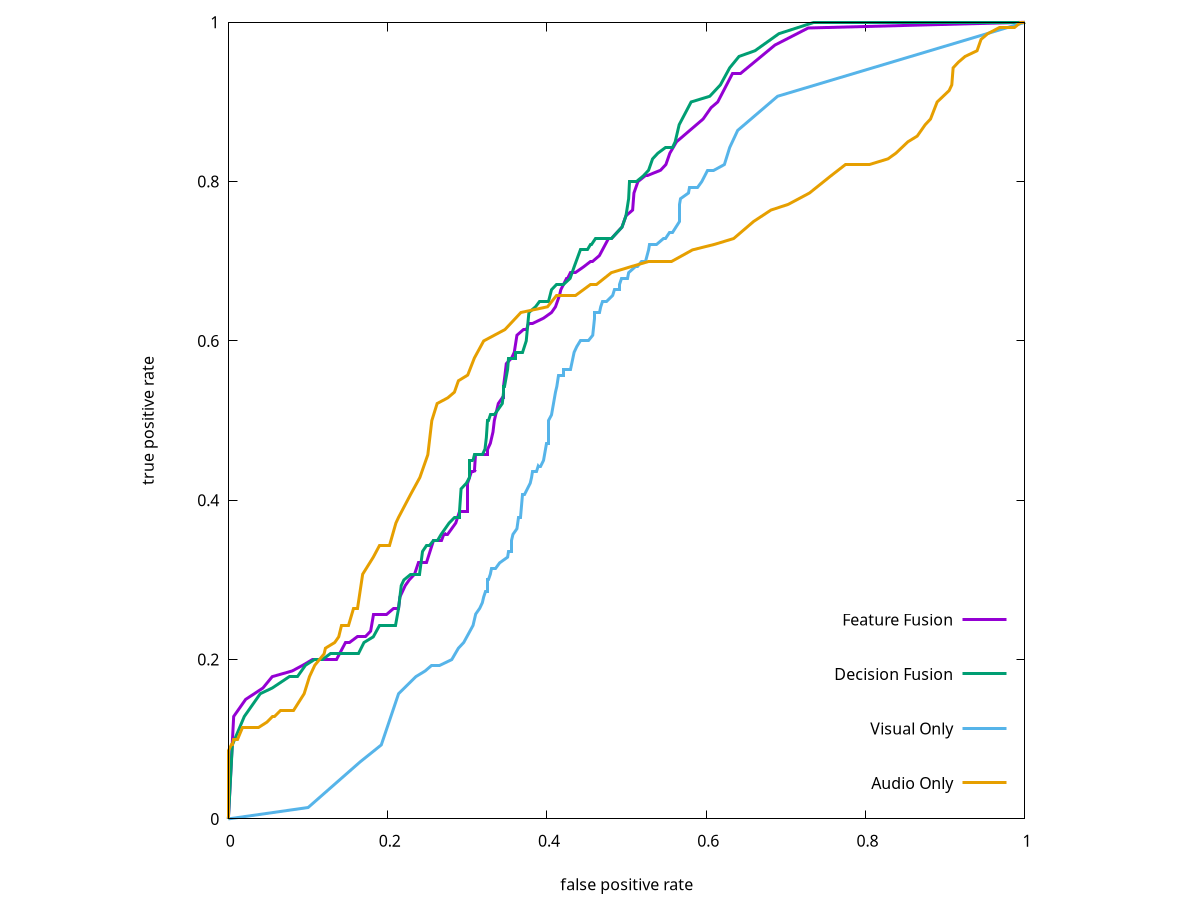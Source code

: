 #genearted by plot_roc.sh
set term tikz size 10,10
#set title 'nonempty'
set key right bottom spacing 2.5
set xlabel 'false positive rate' offset 0,-.5
set ylabel 'true positive rate' offset -2,0
set size square
plot '-' w l lw 3 title 'Feature Fusion', '-' w l lw 3 title 'Decision Fusion', '-' w l lw 3 title 'Visual Only', '-' w l lw 3 title 'Audio Only'
1.00000 1.00000
0.72788 0.99286
0.68614 0.97143
0.64274 0.93571
0.63272 0.93571
0.61436 0.90000
0.60601 0.89286
0.59599 0.87857
0.57930 0.86429
0.56260 0.85000
0.55426 0.83571
0.54925 0.82143
0.54257 0.81429
0.52588 0.80714
0.52421 0.80714
0.51419 0.80000
0.50918 0.78571
0.50751 0.76429
0.49917 0.75714
0.49416 0.74286
0.48748 0.73571
0.48080 0.72857
0.47746 0.72857
0.46578 0.70714
0.45743 0.70000
0.45409 0.70000
0.44574 0.69286
0.43573 0.68571
0.42905 0.68571
0.42571 0.67857
0.42404 0.67857
0.41736 0.66429
0.41736 0.66429
0.41569 0.65714
0.41068 0.64286
0.40568 0.63571
0.39566 0.62857
0.38230 0.62143
0.37730 0.62143
0.37396 0.61429
0.37062 0.61429
0.36227 0.60714
0.35893 0.58571
0.35559 0.57857
0.34891 0.57143
0.34725 0.55714
0.34558 0.54286
0.34558 0.53571
0.34558 0.52857
0.34391 0.52857
0.33890 0.52143
0.33389 0.50000
0.33222 0.48571
0.33055 0.47857
0.32888 0.47143
0.32554 0.46429
0.32554 0.45714
0.32053 0.45714
0.31553 0.45714
0.31219 0.45714
0.31052 0.45714
0.30885 0.43571
0.30885 0.43571
0.30551 0.43571
0.30050 0.42143
0.30050 0.40000
0.30050 0.38571
0.29549 0.38571
0.29048 0.38571
0.28548 0.37143
0.27546 0.35714
0.27212 0.35714
0.27045 0.35714
0.27045 0.35714
0.26711 0.35000
0.26544 0.35000
0.25710 0.35000
0.25543 0.34286
0.24875 0.32143
0.23873 0.32143
0.23372 0.30714
0.22705 0.30000
0.22204 0.29286
0.21536 0.27857
0.21369 0.26429
0.20701 0.26429
0.19866 0.25714
0.19366 0.25714
0.18197 0.25714
0.17863 0.23571
0.17195 0.22857
0.16194 0.22857
0.15192 0.22143
0.14691 0.22143
0.13523 0.20000
0.12354 0.20000
0.10518 0.20000
0.09349 0.19286
0.08013 0.18571
0.05509 0.17857
0.04341 0.16429
0.02170 0.15000
0.00668 0.12857
0.00000 0.00000
e
1.00000 1.00000
0.73456 1.00000
0.69115 0.98571
0.66110 0.96429
0.64107 0.95714
0.62938 0.94286
0.61770 0.92143
0.60434 0.90714
0.58097 0.90000
0.56594 0.87143
0.56093 0.85000
0.55760 0.84286
0.54925 0.84286
0.53923 0.83571
0.53255 0.82857
0.52755 0.81429
0.52087 0.80714
0.51252 0.80000
0.50417 0.80000
0.50250 0.77857
0.49917 0.75714
0.49416 0.74286
0.48080 0.72857
0.47579 0.72857
0.47245 0.72857
0.46077 0.72857
0.45576 0.72143
0.45409 0.72143
0.45075 0.71429
0.44240 0.71429
0.43406 0.69286
0.42905 0.67857
0.42905 0.67857
0.42070 0.67143
0.41235 0.67143
0.40568 0.66429
0.40234 0.65000
0.39399 0.65000
0.39065 0.65000
0.38564 0.64286
0.37730 0.63571
0.37396 0.60000
0.36895 0.58571
0.36060 0.58571
0.36060 0.57857
0.35392 0.57857
0.35225 0.57857
0.35058 0.56429
0.34725 0.54286
0.34558 0.54286
0.34558 0.53571
0.34391 0.52143
0.33890 0.51429
0.33389 0.50714
0.32888 0.50714
0.32721 0.50000
0.32554 0.50000
0.32387 0.47857
0.32220 0.46429
0.31886 0.45714
0.31386 0.45714
0.30885 0.45714
0.30718 0.45000
0.30718 0.45000
0.30217 0.45000
0.30217 0.42857
0.29883 0.42143
0.29215 0.41429
0.29048 0.38571
0.29048 0.37857
0.28548 0.37857
0.28381 0.37857
0.27713 0.37143
0.26711 0.35714
0.26711 0.35714
0.26210 0.35000
0.25710 0.35000
0.25209 0.34286
0.24875 0.34286
0.24374 0.33571
0.24040 0.30714
0.22871 0.30714
0.22037 0.30000
0.21703 0.29286
0.21369 0.26429
0.21035 0.24286
0.20534 0.24286
0.20033 0.24286
0.19032 0.24286
0.18197 0.22857
0.17028 0.22143
0.16361 0.20714
0.15526 0.20714
0.14691 0.20714
0.12855 0.20714
0.11853 0.20000
0.10851 0.20000
0.09683 0.19286
0.08681 0.17857
0.07679 0.17857
0.05509 0.16429
0.04007 0.15714
0.02003 0.12857
0.00501 0.09286
0.00000 0.00000
e
1.00000 1.00000
0.68948 0.90714
0.63940 0.86429
0.62938 0.84286
0.62270 0.82143
0.60935 0.81429
0.60100 0.81429
0.59432 0.80000
0.58932 0.79286
0.58431 0.79286
0.57930 0.79286
0.57763 0.78571
0.56761 0.77857
0.56594 0.77143
0.56594 0.75000
0.55760 0.73571
0.55426 0.73571
0.54925 0.72857
0.54591 0.72857
0.53756 0.72143
0.52922 0.72143
0.52755 0.71429
0.52421 0.70000
0.51920 0.70000
0.51419 0.69286
0.51085 0.69286
0.50250 0.68571
0.50083 0.67857
0.49917 0.67857
0.49416 0.67857
0.49082 0.67143
0.49082 0.66429
0.49082 0.66429
0.48915 0.66429
0.48414 0.66429
0.48247 0.65714
0.47412 0.65000
0.46912 0.65000
0.46745 0.64286
0.46578 0.63571
0.45910 0.63571
0.45910 0.62857
0.45743 0.60714
0.45242 0.60000
0.44240 0.60000
0.43740 0.59286
0.43406 0.58571
0.42905 0.56429
0.42571 0.56429
0.42070 0.56429
0.42070 0.55714
0.41402 0.55714
0.41235 0.54286
0.41068 0.53571
0.40568 0.50714
0.40234 0.50000
0.40234 0.49286
0.40234 0.47143
0.39900 0.47143
0.39566 0.45000
0.39232 0.44286
0.38898 0.44286
0.38898 0.44286
0.38731 0.43571
0.38230 0.43571
0.38063 0.42857
0.37896 0.42143
0.37229 0.40714
0.36895 0.40714
0.36728 0.37857
0.36394 0.37857
0.36227 0.36429
0.35726 0.35714
0.35726 0.35714
0.35559 0.35000
0.35559 0.33571
0.35225 0.33571
0.35058 0.32857
0.34057 0.32143
0.33556 0.31429
0.33389 0.31429
0.33055 0.31429
0.32888 0.30714
0.32721 0.30000
0.32554 0.30000
0.32554 0.28571
0.32220 0.28571
0.32053 0.27857
0.31886 0.27143
0.31553 0.26429
0.31052 0.25714
0.30718 0.24286
0.29549 0.22143
0.28881 0.21429
0.28047 0.20000
0.26544 0.19286
0.25543 0.19286
0.24708 0.18571
0.23539 0.17857
0.21369 0.15714
0.19199 0.09286
0.16528 0.07143
0.10017 0.01429
0.00000 0.00000
e
1.00000 1.00000
1.00000 1.00000
0.99499 1.00000
0.98664 0.99286
0.97830 0.99286
0.96828 0.99286
0.95326 0.98571
0.94491 0.97857
0.93990 0.96429
0.92487 0.95714
0.91653 0.95000
0.90985 0.94286
0.90818 0.92143
0.90484 0.91429
0.88982 0.90000
0.88147 0.87857
0.87479 0.87143
0.86477 0.85714
0.85309 0.85000
0.83806 0.83571
0.82805 0.82857
0.80467 0.82143
0.77462 0.82143
0.75626 0.80714
0.72955 0.78571
0.70284 0.77143
0.68114 0.76429
0.65943 0.75000
0.63439 0.72857
0.61102 0.72143
0.58264 0.71429
0.58264 0.71429
0.55593 0.70000
0.52755 0.70000
0.50417 0.69286
0.48080 0.68571
0.46244 0.67143
0.45409 0.67143
0.43573 0.65714
0.41235 0.65714
0.40067 0.64286
0.36728 0.63571
0.34725 0.61429
0.33389 0.60714
0.32053 0.60000
0.30885 0.57857
0.30050 0.55714
0.28881 0.55000
0.28381 0.53571
0.27546 0.52857
0.26210 0.52143
0.25543 0.50000
0.25209 0.47143
0.25042 0.45714
0.24040 0.42857
0.22871 0.40714
0.21369 0.37857
0.21035 0.37143
0.20200 0.34286
0.19032 0.34286
0.18197 0.32857
0.16861 0.30714
0.16861 0.30714
0.16194 0.26429
0.15693 0.26429
0.15025 0.24286
0.14190 0.24286
0.13856 0.22857
0.13356 0.22143
0.12187 0.21429
0.12020 0.20714
0.10851 0.19286
0.10184 0.17857
0.10184 0.17857
0.09516 0.15714
0.08180 0.13571
0.07179 0.13571
0.06511 0.13571
0.05843 0.12857
0.05509 0.12857
0.04841 0.12143
0.03840 0.11429
0.03005 0.11429
0.02671 0.11429
0.02337 0.11429
0.01836 0.11429
0.01169 0.10000
0.00835 0.10000
0.00668 0.10000
0.00501 0.09286
0.00334 0.09286
0.00000 0.08571
0.00000 0.05714
0.00000 0.04286
0.00000 0.02143
0.00000 0.01429
0.00000 0.00000
0.00000 0.00000
e
